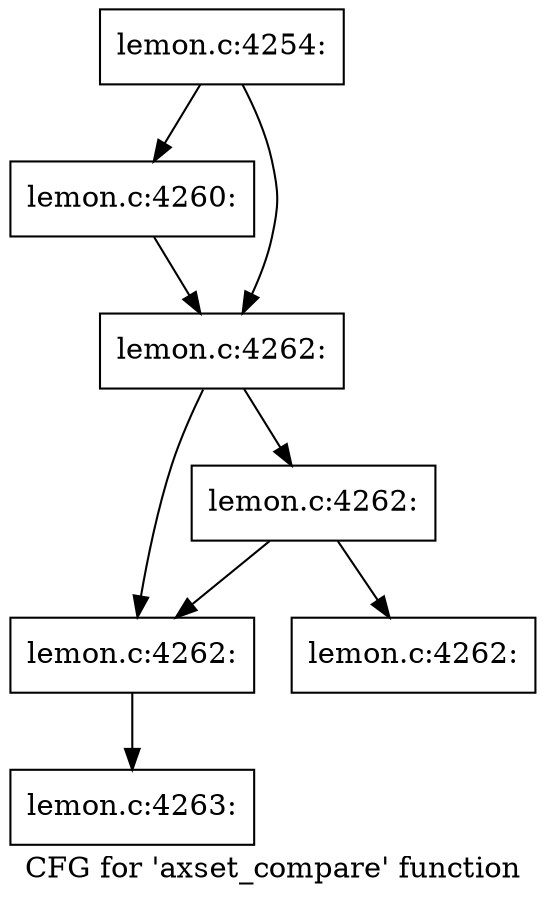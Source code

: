 digraph "CFG for 'axset_compare' function" {
	label="CFG for 'axset_compare' function";

	Node0x56256583ec70 [shape=record,label="{lemon.c:4254:}"];
	Node0x56256583ec70 -> Node0x56256584ead0;
	Node0x56256583ec70 -> Node0x56256584eb20;
	Node0x56256584ead0 [shape=record,label="{lemon.c:4260:}"];
	Node0x56256584ead0 -> Node0x56256584eb20;
	Node0x56256584eb20 [shape=record,label="{lemon.c:4262:}"];
	Node0x56256584eb20 -> Node0x56256584f5b0;
	Node0x56256584eb20 -> Node0x56256584f6a0;
	Node0x56256584f6a0 [shape=record,label="{lemon.c:4262:}"];
	Node0x56256584f6a0 -> Node0x56256584f5b0;
	Node0x56256584f6a0 -> Node0x56256584f650;
	Node0x56256584f5b0 [shape=record,label="{lemon.c:4262:}"];
	Node0x56256584f5b0 -> Node0x56256584f600;
	Node0x56256584f650 [shape=record,label="{lemon.c:4262:}"];
	Node0x56256584f600 [shape=record,label="{lemon.c:4263:}"];
}

